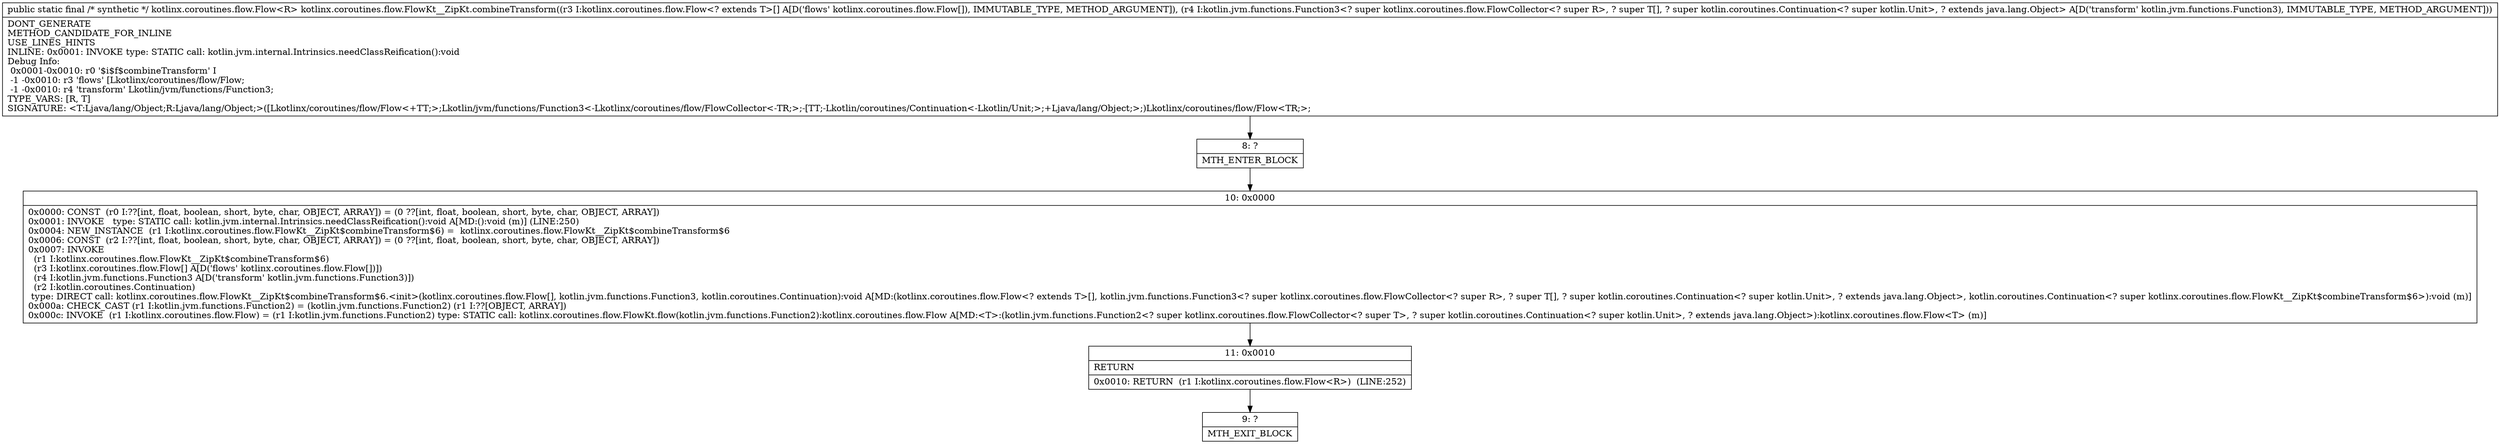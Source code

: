 digraph "CFG forkotlinx.coroutines.flow.FlowKt__ZipKt.combineTransform([Lkotlinx\/coroutines\/flow\/Flow;Lkotlin\/jvm\/functions\/Function3;)Lkotlinx\/coroutines\/flow\/Flow;" {
Node_8 [shape=record,label="{8\:\ ?|MTH_ENTER_BLOCK\l}"];
Node_10 [shape=record,label="{10\:\ 0x0000|0x0000: CONST  (r0 I:??[int, float, boolean, short, byte, char, OBJECT, ARRAY]) = (0 ??[int, float, boolean, short, byte, char, OBJECT, ARRAY]) \l0x0001: INVOKE   type: STATIC call: kotlin.jvm.internal.Intrinsics.needClassReification():void A[MD:():void (m)] (LINE:250)\l0x0004: NEW_INSTANCE  (r1 I:kotlinx.coroutines.flow.FlowKt__ZipKt$combineTransform$6) =  kotlinx.coroutines.flow.FlowKt__ZipKt$combineTransform$6 \l0x0006: CONST  (r2 I:??[int, float, boolean, short, byte, char, OBJECT, ARRAY]) = (0 ??[int, float, boolean, short, byte, char, OBJECT, ARRAY]) \l0x0007: INVOKE  \l  (r1 I:kotlinx.coroutines.flow.FlowKt__ZipKt$combineTransform$6)\l  (r3 I:kotlinx.coroutines.flow.Flow[] A[D('flows' kotlinx.coroutines.flow.Flow[])])\l  (r4 I:kotlin.jvm.functions.Function3 A[D('transform' kotlin.jvm.functions.Function3)])\l  (r2 I:kotlin.coroutines.Continuation)\l type: DIRECT call: kotlinx.coroutines.flow.FlowKt__ZipKt$combineTransform$6.\<init\>(kotlinx.coroutines.flow.Flow[], kotlin.jvm.functions.Function3, kotlin.coroutines.Continuation):void A[MD:(kotlinx.coroutines.flow.Flow\<? extends T\>[], kotlin.jvm.functions.Function3\<? super kotlinx.coroutines.flow.FlowCollector\<? super R\>, ? super T[], ? super kotlin.coroutines.Continuation\<? super kotlin.Unit\>, ? extends java.lang.Object\>, kotlin.coroutines.Continuation\<? super kotlinx.coroutines.flow.FlowKt__ZipKt$combineTransform$6\>):void (m)]\l0x000a: CHECK_CAST (r1 I:kotlin.jvm.functions.Function2) = (kotlin.jvm.functions.Function2) (r1 I:??[OBJECT, ARRAY]) \l0x000c: INVOKE  (r1 I:kotlinx.coroutines.flow.Flow) = (r1 I:kotlin.jvm.functions.Function2) type: STATIC call: kotlinx.coroutines.flow.FlowKt.flow(kotlin.jvm.functions.Function2):kotlinx.coroutines.flow.Flow A[MD:\<T\>:(kotlin.jvm.functions.Function2\<? super kotlinx.coroutines.flow.FlowCollector\<? super T\>, ? super kotlin.coroutines.Continuation\<? super kotlin.Unit\>, ? extends java.lang.Object\>):kotlinx.coroutines.flow.Flow\<T\> (m)]\l}"];
Node_11 [shape=record,label="{11\:\ 0x0010|RETURN\l|0x0010: RETURN  (r1 I:kotlinx.coroutines.flow.Flow\<R\>)  (LINE:252)\l}"];
Node_9 [shape=record,label="{9\:\ ?|MTH_EXIT_BLOCK\l}"];
MethodNode[shape=record,label="{public static final \/* synthetic *\/ kotlinx.coroutines.flow.Flow\<R\> kotlinx.coroutines.flow.FlowKt__ZipKt.combineTransform((r3 I:kotlinx.coroutines.flow.Flow\<? extends T\>[] A[D('flows' kotlinx.coroutines.flow.Flow[]), IMMUTABLE_TYPE, METHOD_ARGUMENT]), (r4 I:kotlin.jvm.functions.Function3\<? super kotlinx.coroutines.flow.FlowCollector\<? super R\>, ? super T[], ? super kotlin.coroutines.Continuation\<? super kotlin.Unit\>, ? extends java.lang.Object\> A[D('transform' kotlin.jvm.functions.Function3), IMMUTABLE_TYPE, METHOD_ARGUMENT]))  | DONT_GENERATE\lMETHOD_CANDIDATE_FOR_INLINE\lUSE_LINES_HINTS\lINLINE: 0x0001: INVOKE   type: STATIC call: kotlin.jvm.internal.Intrinsics.needClassReification():void\lDebug Info:\l  0x0001\-0x0010: r0 '$i$f$combineTransform' I\l  \-1 \-0x0010: r3 'flows' [Lkotlinx\/coroutines\/flow\/Flow;\l  \-1 \-0x0010: r4 'transform' Lkotlin\/jvm\/functions\/Function3;\lTYPE_VARS: [R, T]\lSIGNATURE: \<T:Ljava\/lang\/Object;R:Ljava\/lang\/Object;\>([Lkotlinx\/coroutines\/flow\/Flow\<+TT;\>;Lkotlin\/jvm\/functions\/Function3\<\-Lkotlinx\/coroutines\/flow\/FlowCollector\<\-TR;\>;\-[TT;\-Lkotlin\/coroutines\/Continuation\<\-Lkotlin\/Unit;\>;+Ljava\/lang\/Object;\>;)Lkotlinx\/coroutines\/flow\/Flow\<TR;\>;\l}"];
MethodNode -> Node_8;Node_8 -> Node_10;
Node_10 -> Node_11;
Node_11 -> Node_9;
}

